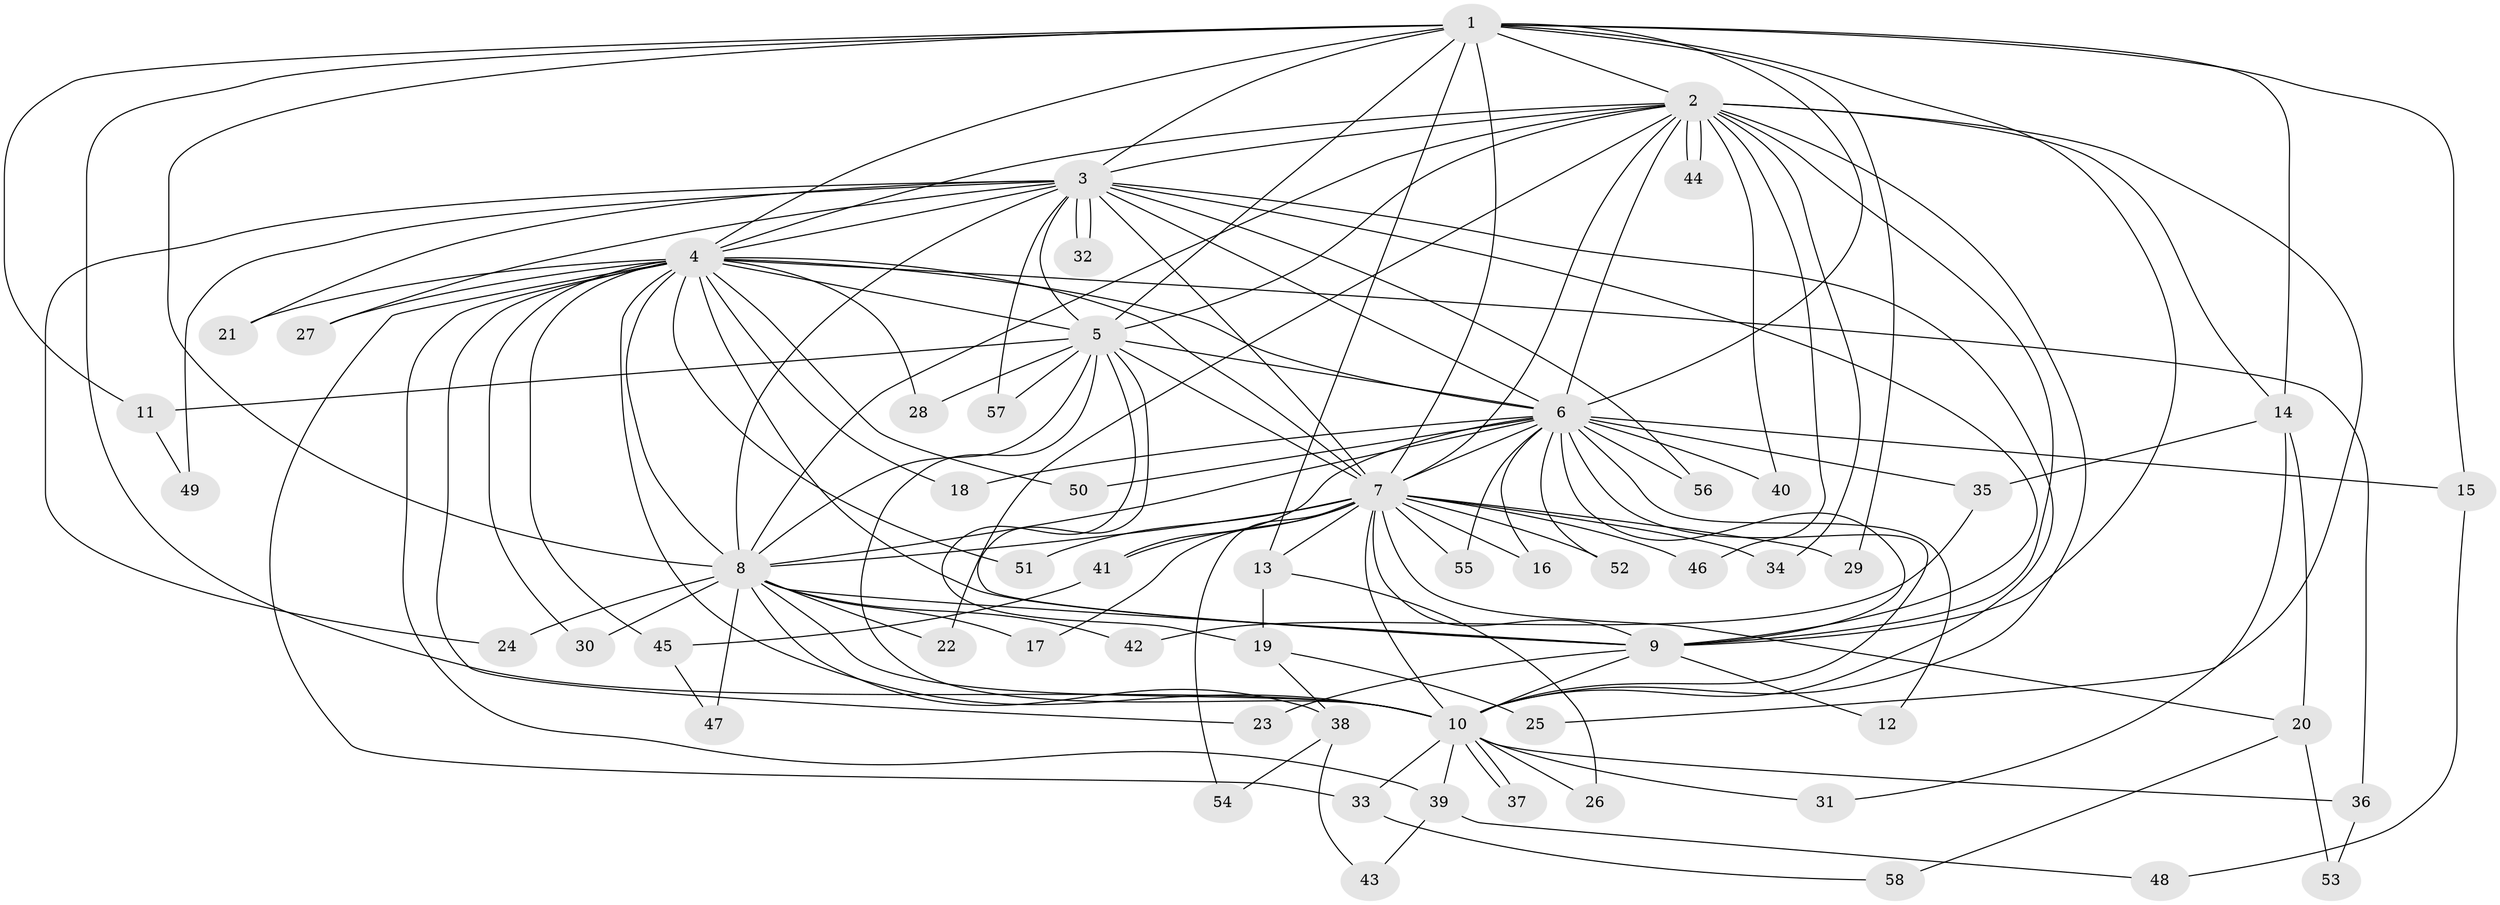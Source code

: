 // Generated by graph-tools (version 1.1) at 2025/11/02/27/25 16:11:05]
// undirected, 58 vertices, 141 edges
graph export_dot {
graph [start="1"]
  node [color=gray90,style=filled];
  1;
  2;
  3;
  4;
  5;
  6;
  7;
  8;
  9;
  10;
  11;
  12;
  13;
  14;
  15;
  16;
  17;
  18;
  19;
  20;
  21;
  22;
  23;
  24;
  25;
  26;
  27;
  28;
  29;
  30;
  31;
  32;
  33;
  34;
  35;
  36;
  37;
  38;
  39;
  40;
  41;
  42;
  43;
  44;
  45;
  46;
  47;
  48;
  49;
  50;
  51;
  52;
  53;
  54;
  55;
  56;
  57;
  58;
  1 -- 2;
  1 -- 3;
  1 -- 4;
  1 -- 5;
  1 -- 6;
  1 -- 7;
  1 -- 8;
  1 -- 9;
  1 -- 10;
  1 -- 11;
  1 -- 13;
  1 -- 14;
  1 -- 15;
  1 -- 29;
  2 -- 3;
  2 -- 4;
  2 -- 5;
  2 -- 6;
  2 -- 7;
  2 -- 8;
  2 -- 9;
  2 -- 10;
  2 -- 14;
  2 -- 22;
  2 -- 25;
  2 -- 34;
  2 -- 40;
  2 -- 44;
  2 -- 44;
  2 -- 46;
  3 -- 4;
  3 -- 5;
  3 -- 6;
  3 -- 7;
  3 -- 8;
  3 -- 9;
  3 -- 10;
  3 -- 21;
  3 -- 24;
  3 -- 27;
  3 -- 32;
  3 -- 32;
  3 -- 49;
  3 -- 56;
  3 -- 57;
  4 -- 5;
  4 -- 6;
  4 -- 7;
  4 -- 8;
  4 -- 9;
  4 -- 10;
  4 -- 18;
  4 -- 21;
  4 -- 23;
  4 -- 27;
  4 -- 28;
  4 -- 30;
  4 -- 33;
  4 -- 36;
  4 -- 39;
  4 -- 45;
  4 -- 50;
  4 -- 51;
  5 -- 6;
  5 -- 7;
  5 -- 8;
  5 -- 9;
  5 -- 10;
  5 -- 11;
  5 -- 19;
  5 -- 28;
  5 -- 57;
  6 -- 7;
  6 -- 8;
  6 -- 9;
  6 -- 10;
  6 -- 12;
  6 -- 15;
  6 -- 16;
  6 -- 18;
  6 -- 35;
  6 -- 40;
  6 -- 41;
  6 -- 50;
  6 -- 52;
  6 -- 55;
  6 -- 56;
  7 -- 8;
  7 -- 9;
  7 -- 10;
  7 -- 13;
  7 -- 16;
  7 -- 17;
  7 -- 20;
  7 -- 29;
  7 -- 34;
  7 -- 41;
  7 -- 46;
  7 -- 51;
  7 -- 52;
  7 -- 54;
  7 -- 55;
  8 -- 9;
  8 -- 10;
  8 -- 17;
  8 -- 22;
  8 -- 24;
  8 -- 30;
  8 -- 38;
  8 -- 42;
  8 -- 47;
  9 -- 10;
  9 -- 12;
  9 -- 23;
  10 -- 26;
  10 -- 31;
  10 -- 33;
  10 -- 36;
  10 -- 37;
  10 -- 37;
  10 -- 39;
  11 -- 49;
  13 -- 19;
  13 -- 26;
  14 -- 20;
  14 -- 31;
  14 -- 35;
  15 -- 48;
  19 -- 25;
  19 -- 38;
  20 -- 53;
  20 -- 58;
  33 -- 58;
  35 -- 42;
  36 -- 53;
  38 -- 43;
  38 -- 54;
  39 -- 43;
  39 -- 48;
  41 -- 45;
  45 -- 47;
}
